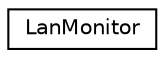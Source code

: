 digraph "Graphical Class Hierarchy"
{
 // LATEX_PDF_SIZE
  edge [fontname="Helvetica",fontsize="10",labelfontname="Helvetica",labelfontsize="10"];
  node [fontname="Helvetica",fontsize="10",shape=record];
  rankdir="LR";
  Node0 [label="LanMonitor",height=0.2,width=0.4,color="black", fillcolor="white", style="filled",URL="$classLanMonitor.html",tooltip=" "];
}
